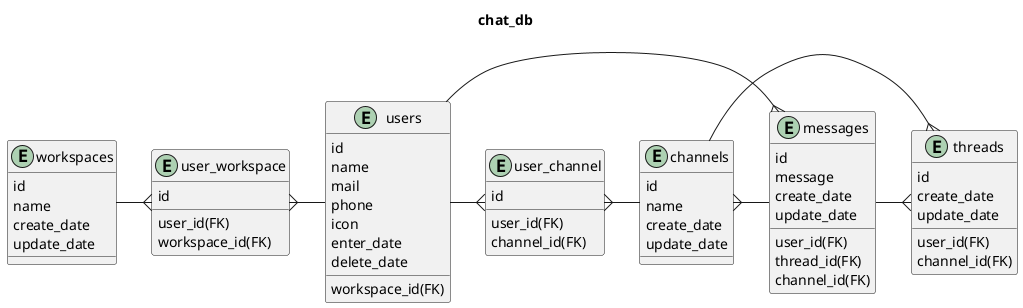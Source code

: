 @startuml
title chat_db
entity users {
  id
  name
  mail
  phone
  icon
  workspace_id(FK)
  enter_date
  delete_date
}

entity messages {
  id
  user_id(FK)
  message
  create_date
  update_date
  thread_id(FK)
  channel_id(FK)
}

entity channels {
  id
  name
  create_date
  update_date
}

entity threads {
  id
  user_id(FK)
  channel_id(FK)
  create_date
  update_date
}

entity user_channel {
  id
  user_id(FK)
  channel_id(FK)
}

entity workspaces {
  id
  name
  create_date
  update_date
}

entity user_workspace {
  id
  user_id(FK)
  workspace_id(FK)
}

users -{ user_channel
user_channel }- channels
users -{ messages
user_workspace }- users
workspaces -{ user_workspace
messages -{ threads
channels }-  messages
channels -{threads
@enduml
